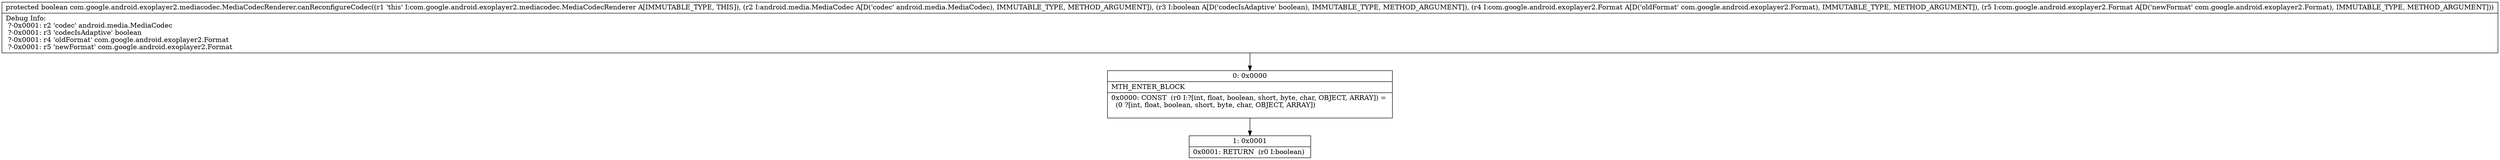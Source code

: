 digraph "CFG forcom.google.android.exoplayer2.mediacodec.MediaCodecRenderer.canReconfigureCodec(Landroid\/media\/MediaCodec;ZLcom\/google\/android\/exoplayer2\/Format;Lcom\/google\/android\/exoplayer2\/Format;)Z" {
Node_0 [shape=record,label="{0\:\ 0x0000|MTH_ENTER_BLOCK\l|0x0000: CONST  (r0 I:?[int, float, boolean, short, byte, char, OBJECT, ARRAY]) = \l  (0 ?[int, float, boolean, short, byte, char, OBJECT, ARRAY])\l \l}"];
Node_1 [shape=record,label="{1\:\ 0x0001|0x0001: RETURN  (r0 I:boolean) \l}"];
MethodNode[shape=record,label="{protected boolean com.google.android.exoplayer2.mediacodec.MediaCodecRenderer.canReconfigureCodec((r1 'this' I:com.google.android.exoplayer2.mediacodec.MediaCodecRenderer A[IMMUTABLE_TYPE, THIS]), (r2 I:android.media.MediaCodec A[D('codec' android.media.MediaCodec), IMMUTABLE_TYPE, METHOD_ARGUMENT]), (r3 I:boolean A[D('codecIsAdaptive' boolean), IMMUTABLE_TYPE, METHOD_ARGUMENT]), (r4 I:com.google.android.exoplayer2.Format A[D('oldFormat' com.google.android.exoplayer2.Format), IMMUTABLE_TYPE, METHOD_ARGUMENT]), (r5 I:com.google.android.exoplayer2.Format A[D('newFormat' com.google.android.exoplayer2.Format), IMMUTABLE_TYPE, METHOD_ARGUMENT]))  | Debug Info:\l  ?\-0x0001: r2 'codec' android.media.MediaCodec\l  ?\-0x0001: r3 'codecIsAdaptive' boolean\l  ?\-0x0001: r4 'oldFormat' com.google.android.exoplayer2.Format\l  ?\-0x0001: r5 'newFormat' com.google.android.exoplayer2.Format\l}"];
MethodNode -> Node_0;
Node_0 -> Node_1;
}

